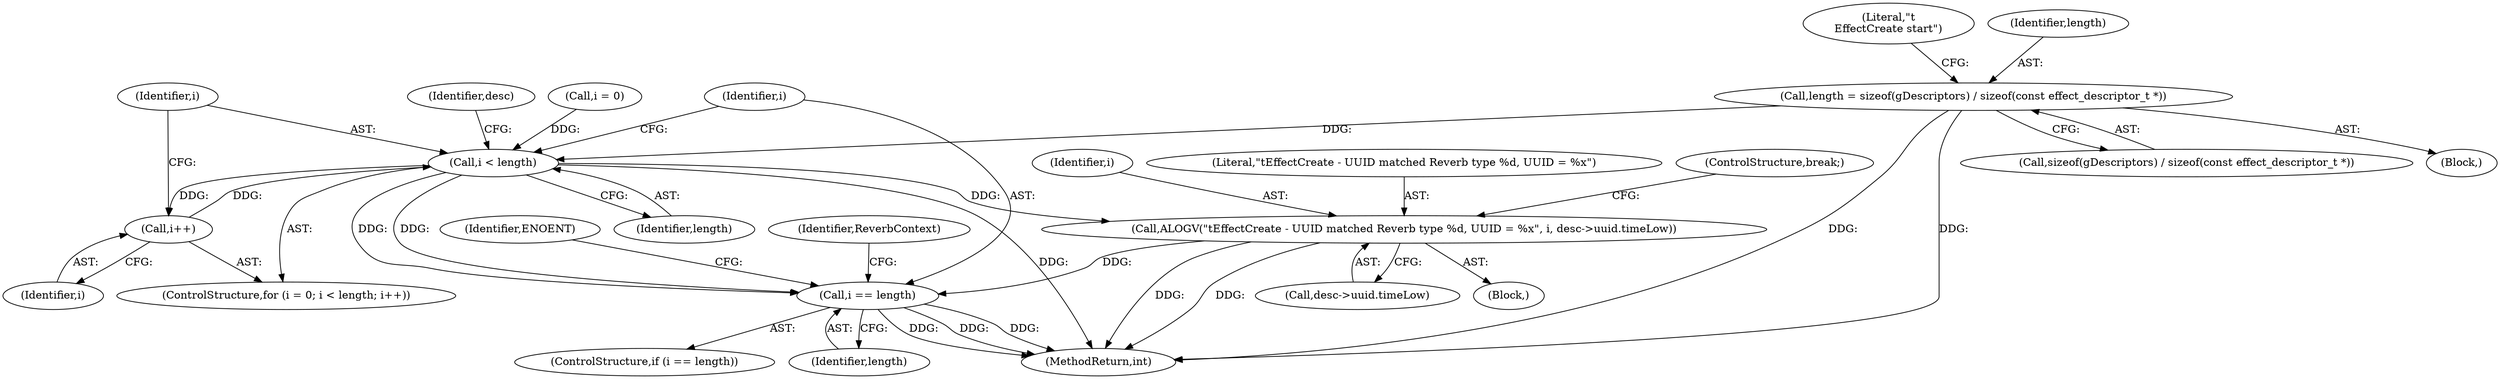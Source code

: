 digraph "0_Android_aeea52da00d210587fb3ed895de3d5f2e0264c88_5@API" {
"1000110" [label="(Call,length = sizeof(gDescriptors) / sizeof(const effect_descriptor_t *))"];
"1000138" [label="(Call,i < length)"];
"1000141" [label="(Call,i++)"];
"1000161" [label="(Call,ALOGV(\"\tEffectCreate - UUID matched Reverb type %d, UUID = %x\", i, desc->uuid.timeLow))"];
"1000171" [label="(Call,i == length)"];
"1000160" [label="(Block,)"];
"1000119" [label="(Literal,\"\t\nEffectCreate start\")"];
"1000135" [label="(Call,i = 0)"];
"1000138" [label="(Call,i < length)"];
"1000163" [label="(Identifier,i)"];
"1000111" [label="(Identifier,length)"];
"1000161" [label="(Call,ALOGV(\"\tEffectCreate - UUID matched Reverb type %d, UUID = %x\", i, desc->uuid.timeLow))"];
"1000142" [label="(Identifier,i)"];
"1000162" [label="(Literal,\"\tEffectCreate - UUID matched Reverb type %d, UUID = %x\")"];
"1000177" [label="(Identifier,ENOENT)"];
"1000169" [label="(ControlStructure,break;)"];
"1000170" [label="(ControlStructure,if (i == length))"];
"1000140" [label="(Identifier,length)"];
"1000134" [label="(ControlStructure,for (i = 0; i < length; i++))"];
"1000110" [label="(Call,length = sizeof(gDescriptors) / sizeof(const effect_descriptor_t *))"];
"1000164" [label="(Call,desc->uuid.timeLow)"];
"1000178" [label="(Identifier,ReverbContext)"];
"1000172" [label="(Identifier,i)"];
"1000141" [label="(Call,i++)"];
"1000173" [label="(Identifier,length)"];
"1000112" [label="(Call,sizeof(gDescriptors) / sizeof(const effect_descriptor_t *))"];
"1000145" [label="(Identifier,desc)"];
"1000139" [label="(Identifier,i)"];
"1000353" [label="(MethodReturn,int)"];
"1000106" [label="(Block,)"];
"1000171" [label="(Call,i == length)"];
"1000110" -> "1000106"  [label="AST: "];
"1000110" -> "1000112"  [label="CFG: "];
"1000111" -> "1000110"  [label="AST: "];
"1000112" -> "1000110"  [label="AST: "];
"1000119" -> "1000110"  [label="CFG: "];
"1000110" -> "1000353"  [label="DDG: "];
"1000110" -> "1000353"  [label="DDG: "];
"1000110" -> "1000138"  [label="DDG: "];
"1000138" -> "1000134"  [label="AST: "];
"1000138" -> "1000140"  [label="CFG: "];
"1000139" -> "1000138"  [label="AST: "];
"1000140" -> "1000138"  [label="AST: "];
"1000145" -> "1000138"  [label="CFG: "];
"1000172" -> "1000138"  [label="CFG: "];
"1000138" -> "1000353"  [label="DDG: "];
"1000141" -> "1000138"  [label="DDG: "];
"1000135" -> "1000138"  [label="DDG: "];
"1000138" -> "1000141"  [label="DDG: "];
"1000138" -> "1000161"  [label="DDG: "];
"1000138" -> "1000171"  [label="DDG: "];
"1000138" -> "1000171"  [label="DDG: "];
"1000141" -> "1000134"  [label="AST: "];
"1000141" -> "1000142"  [label="CFG: "];
"1000142" -> "1000141"  [label="AST: "];
"1000139" -> "1000141"  [label="CFG: "];
"1000161" -> "1000160"  [label="AST: "];
"1000161" -> "1000164"  [label="CFG: "];
"1000162" -> "1000161"  [label="AST: "];
"1000163" -> "1000161"  [label="AST: "];
"1000164" -> "1000161"  [label="AST: "];
"1000169" -> "1000161"  [label="CFG: "];
"1000161" -> "1000353"  [label="DDG: "];
"1000161" -> "1000353"  [label="DDG: "];
"1000161" -> "1000171"  [label="DDG: "];
"1000171" -> "1000170"  [label="AST: "];
"1000171" -> "1000173"  [label="CFG: "];
"1000172" -> "1000171"  [label="AST: "];
"1000173" -> "1000171"  [label="AST: "];
"1000177" -> "1000171"  [label="CFG: "];
"1000178" -> "1000171"  [label="CFG: "];
"1000171" -> "1000353"  [label="DDG: "];
"1000171" -> "1000353"  [label="DDG: "];
"1000171" -> "1000353"  [label="DDG: "];
}
